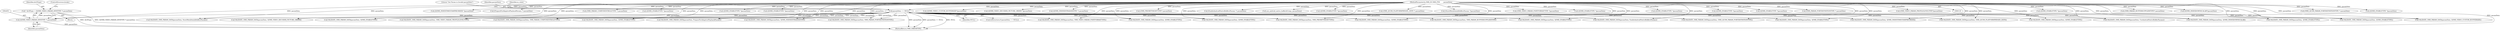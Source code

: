 digraph "0_Android_46e305be6e670a5a0041b0b4861122a0f1aabefa_2@pointer" {
"1002448" [label="(Call,* divXType = (QOMX_VIDEO_PARAM_DIVXTYPE *) paramData)"];
"1002450" [label="(Call,(QOMX_VIDEO_PARAM_DIVXTYPE *) paramData)"];
"1000137" [label="(Call,paramData == NULL)"];
"1000113" [label="(MethodParameterIn,OMX_IN OMX_PTR        paramData)"];
"1002765" [label="(Call,VALIDATE_OMX_PARAM_DATA(paramData, StoreMetaDataInBuffersParams))"];
"1002365" [label="(Call,(QOMX_ENABLETYPE *)paramData)"];
"1002311" [label="(Call,VALIDATE_OMX_PARAM_DATA(paramData, QOMX_ENABLETYPE))"];
"1002151" [label="(Call,(OMX_PARAM_BUFFERSUPPLIERTYPE*) paramData)"];
"1002892" [label="(Call,(QOMX_INDEXDOWNSCALAR*)paramData)"];
"1002386" [label="(Call,VALIDATE_OMX_PARAM_DATA(paramData, QOMX_ENABLETYPE))"];
"1001563" [label="(Call,(OMX_QCOM_PARAM_PORTDEFINITIONTYPE *) paramData)"];
"1002320" [label="(Call,(QOMX_ENABLETYPE *)paramData)"];
"1002692" [label="(Call,(QOMX_INDEXTIMESTAMPREORDER *)paramData)"];
"1000137" [label="(Call,paramData == NULL)"];
"1002982" [label="(Call,(PrepareForAdaptivePlaybackParams *) paramData)"];
"1002416" [label="(Call,VALIDATE_OMX_PARAM_DATA(paramData, QOMX_ENABLETYPE))"];
"1002356" [label="(Call,VALIDATE_OMX_PARAM_DATA(paramData, QOMX_ENABLETYPE))"];
"1002453" [label="(ControlStructure,break;)"];
"1002446" [label="(Block,)"];
"1001690" [label="(Call,(OMX_PARAM_COMPONENTROLETYPE *) paramData)"];
"1002350" [label="(Call,(QOMX_ENABLETYPE *)paramData)"];
"1002675" [label="(Call,VALIDATE_OMX_PARAM_DATA(paramData, UseAndroidNativeBufferParams))"];
"1002641" [label="(Call,VALIDATE_OMX_PARAM_DATA(paramData, EnableAndroidNativeBuffersParams))"];
"1002440" [label="(Call,(QOMX_ENABLETYPE *)paramData)"];
"1002425" [label="(Call,(QOMX_ENABLETYPE *)paramData)"];
"1001684" [label="(Call,VALIDATE_OMX_PARAM_DATA(paramData, OMX_PARAM_COMPONENTROLETYPE))"];
"1002145" [label="(Call,VALIDATE_OMX_PARAM_DATA(paramData, OMX_PARAM_BUFFERSUPPLIERTYPE))"];
"1000142" [label="(Literal,\"Get Param in Invalid paramData\")"];
"1002450" [label="(Call,(QOMX_VIDEO_PARAM_DIVXTYPE *) paramData)"];
"1001386" [label="(Call,VALIDATE_OMX_PARAM_DATA(paramData, OMX_VIDEO_PARAM_PORTFORMATTYPE))"];
"1002371" [label="(Call,VALIDATE_OMX_PARAM_DATA(paramData, QOMX_ENABLETYPE))"];
"1002974" [label="(Call,VALIDATE_OMX_PARAM_DATA(paramData, PrepareForAdaptivePlaybackParams))"];
"1003063" [label="(Call,(QOMX_VIDEO_CUSTOM_BUFFERSIZE*)paramData)"];
"1002221" [label="(Call,(QOMX_VIDEO_DECODER_PICTURE_ORDER *)paramData)"];
"1000138" [label="(Identifier,paramData)"];
"1002296" [label="(Call,VALIDATE_OMX_PARAM_DATA(paramData, QOMX_ENABLETYPE))"];
"1002341" [label="(Call,VALIDATE_OMX_PARAM_DATA(paramData, QOMX_ENABLETYPE))"];
"1002686" [label="(Call,VALIDATE_OMX_PARAM_DATA(paramData, QOMX_INDEXTIMESTAMPREORDER))"];
"1003055" [label="(Call,VALIDATE_OMX_PARAM_DATA(paramData, QOMX_VIDEO_CUSTOM_BUFFERSIZE))"];
"1002600" [label="(Call,(QOMX_INDEXEXTRADATATYPE *) paramData)"];
"1002326" [label="(Call,VALIDATE_OMX_PARAM_DATA(paramData, QOMX_ENABLETYPE))"];
"1002215" [label="(Call,VALIDATE_OMX_PARAM_DATA(paramData, QOMX_VIDEO_DECODER_PICTURE_ORDER))"];
"1002594" [label="(Call,VALIDATE_OMX_PARAM_DATA(paramData, QOMX_INDEXEXTRADATATYPE))"];
"1002111" [label="(Call,(OMX_PRIORITYMGMTTYPE*) paramData)"];
"1002096" [label="(Call,VALIDATE_OMX_PARAM_DATA(paramData, OMX_PRIORITYMGMTTYPE))"];
"1002647" [label="(Call,(EnableAndroidNativeBuffersParams *) paramData)"];
"1002680" [label="(Call,use_android_native_buffer(hComp, paramData))"];
"1000139" [label="(Identifier,NULL)"];
"1002380" [label="(Call,(QOMX_ENABLETYPE *)paramData)"];
"1002449" [label="(Identifier,divXType)"];
"1002431" [label="(Call,VALIDATE_OMX_PARAM_DATA(paramData, QOMX_ENABLETYPE))"];
"1002464" [label="(Call,(OMX_QCOM_PLATFORMPRIVATE_EXTN *) paramData)"];
"1002771" [label="(Call,(StoreMetaDataInBuffersParams *)paramData)"];
"1000148" [label="(Identifier,m_state)"];
"1002736" [label="(Call,VALIDATE_OMX_PARAM_DATA(paramData, OMX_VIDEO_PARAM_PROFILELEVELTYPE))"];
"1000113" [label="(MethodParameterIn,OMX_IN OMX_PTR        paramData)"];
"1001392" [label="(Call,(OMX_VIDEO_PARAM_PORTFORMATTYPE *)paramData)"];
"1002410" [label="(Call,(QOMX_ENABLETYPE *)paramData)"];
"1002401" [label="(Call,VALIDATE_OMX_PARAM_DATA(paramData, QOMX_ENABLETYPE))"];
"1002456" [label="(Call,VALIDATE_OMX_PARAM_DATA(paramData, OMX_QCOM_PLATFORMPRIVATE_EXTN))"];
"1002395" [label="(Call,(QOMX_ENABLETYPE *)paramData)"];
"1003158" [label="(MethodReturn,OMX_ERRORTYPE)"];
"1002452" [label="(Identifier,paramData)"];
"1002448" [label="(Call,* divXType = (QOMX_VIDEO_PARAM_DIVXTYPE *) paramData)"];
"1000179" [label="(Call,VALIDATE_OMX_PARAM_DATA(paramData, OMX_PARAM_PORTDEFINITIONTYPE))"];
"1002305" [label="(Call,(QOMX_ENABLETYPE *)paramData)"];
"1002335" [label="(Call,(QOMX_ENABLETYPE *)paramData)"];
"1000185" [label="(Call,(OMX_PARAM_PORTDEFINITIONTYPE *) paramData)"];
"1001557" [label="(Call,VALIDATE_OMX_PARAM_DATA(paramData, OMX_QCOM_PARAM_PORTDEFINITIONTYPE))"];
"1002886" [label="(Call,VALIDATE_OMX_PARAM_DATA(paramData, QOMX_INDEXDOWNSCALAR))"];
"1002742" [label="(Call,(OMX_VIDEO_PARAM_PROFILELEVELTYPE*)paramData)"];
"1000136" [label="(ControlStructure,if (paramData == NULL))"];
"1002448" -> "1002446"  [label="AST: "];
"1002448" -> "1002450"  [label="CFG: "];
"1002449" -> "1002448"  [label="AST: "];
"1002450" -> "1002448"  [label="AST: "];
"1002453" -> "1002448"  [label="CFG: "];
"1002448" -> "1003158"  [label="DDG: divXType"];
"1002448" -> "1003158"  [label="DDG: (QOMX_VIDEO_PARAM_DIVXTYPE *) paramData"];
"1002450" -> "1002448"  [label="DDG: paramData"];
"1002450" -> "1002452"  [label="CFG: "];
"1002451" -> "1002450"  [label="AST: "];
"1002452" -> "1002450"  [label="AST: "];
"1002450" -> "1003158"  [label="DDG: paramData"];
"1000137" -> "1002450"  [label="DDG: paramData"];
"1000113" -> "1002450"  [label="DDG: paramData"];
"1000137" -> "1000136"  [label="AST: "];
"1000137" -> "1000139"  [label="CFG: "];
"1000138" -> "1000137"  [label="AST: "];
"1000139" -> "1000137"  [label="AST: "];
"1000142" -> "1000137"  [label="CFG: "];
"1000148" -> "1000137"  [label="CFG: "];
"1000137" -> "1003158"  [label="DDG: NULL"];
"1000137" -> "1003158"  [label="DDG: paramData"];
"1000137" -> "1003158"  [label="DDG: paramData == NULL"];
"1000113" -> "1000137"  [label="DDG: paramData"];
"1000137" -> "1000179"  [label="DDG: paramData"];
"1000137" -> "1001386"  [label="DDG: paramData"];
"1000137" -> "1001557"  [label="DDG: paramData"];
"1000137" -> "1001684"  [label="DDG: paramData"];
"1000137" -> "1002096"  [label="DDG: paramData"];
"1000137" -> "1002145"  [label="DDG: paramData"];
"1000137" -> "1002215"  [label="DDG: paramData"];
"1000137" -> "1002296"  [label="DDG: paramData"];
"1000137" -> "1002311"  [label="DDG: paramData"];
"1000137" -> "1002326"  [label="DDG: paramData"];
"1000137" -> "1002341"  [label="DDG: paramData"];
"1000137" -> "1002356"  [label="DDG: paramData"];
"1000137" -> "1002371"  [label="DDG: paramData"];
"1000137" -> "1002386"  [label="DDG: paramData"];
"1000137" -> "1002401"  [label="DDG: paramData"];
"1000137" -> "1002416"  [label="DDG: paramData"];
"1000137" -> "1002431"  [label="DDG: paramData"];
"1000137" -> "1002456"  [label="DDG: paramData"];
"1000137" -> "1002594"  [label="DDG: paramData"];
"1000137" -> "1002641"  [label="DDG: paramData"];
"1000137" -> "1002675"  [label="DDG: paramData"];
"1000137" -> "1002686"  [label="DDG: paramData"];
"1000137" -> "1002736"  [label="DDG: paramData"];
"1000137" -> "1002765"  [label="DDG: paramData"];
"1000137" -> "1002886"  [label="DDG: paramData"];
"1000137" -> "1002974"  [label="DDG: paramData"];
"1000137" -> "1003055"  [label="DDG: paramData"];
"1000113" -> "1000110"  [label="AST: "];
"1000113" -> "1003158"  [label="DDG: paramData"];
"1000113" -> "1000179"  [label="DDG: paramData"];
"1000113" -> "1000185"  [label="DDG: paramData"];
"1000113" -> "1001386"  [label="DDG: paramData"];
"1000113" -> "1001392"  [label="DDG: paramData"];
"1000113" -> "1001557"  [label="DDG: paramData"];
"1000113" -> "1001563"  [label="DDG: paramData"];
"1000113" -> "1001684"  [label="DDG: paramData"];
"1000113" -> "1001690"  [label="DDG: paramData"];
"1000113" -> "1002096"  [label="DDG: paramData"];
"1000113" -> "1002111"  [label="DDG: paramData"];
"1000113" -> "1002145"  [label="DDG: paramData"];
"1000113" -> "1002151"  [label="DDG: paramData"];
"1000113" -> "1002215"  [label="DDG: paramData"];
"1000113" -> "1002221"  [label="DDG: paramData"];
"1000113" -> "1002296"  [label="DDG: paramData"];
"1000113" -> "1002305"  [label="DDG: paramData"];
"1000113" -> "1002311"  [label="DDG: paramData"];
"1000113" -> "1002320"  [label="DDG: paramData"];
"1000113" -> "1002326"  [label="DDG: paramData"];
"1000113" -> "1002335"  [label="DDG: paramData"];
"1000113" -> "1002341"  [label="DDG: paramData"];
"1000113" -> "1002350"  [label="DDG: paramData"];
"1000113" -> "1002356"  [label="DDG: paramData"];
"1000113" -> "1002365"  [label="DDG: paramData"];
"1000113" -> "1002371"  [label="DDG: paramData"];
"1000113" -> "1002380"  [label="DDG: paramData"];
"1000113" -> "1002386"  [label="DDG: paramData"];
"1000113" -> "1002395"  [label="DDG: paramData"];
"1000113" -> "1002401"  [label="DDG: paramData"];
"1000113" -> "1002410"  [label="DDG: paramData"];
"1000113" -> "1002416"  [label="DDG: paramData"];
"1000113" -> "1002425"  [label="DDG: paramData"];
"1000113" -> "1002431"  [label="DDG: paramData"];
"1000113" -> "1002440"  [label="DDG: paramData"];
"1000113" -> "1002456"  [label="DDG: paramData"];
"1000113" -> "1002464"  [label="DDG: paramData"];
"1000113" -> "1002594"  [label="DDG: paramData"];
"1000113" -> "1002600"  [label="DDG: paramData"];
"1000113" -> "1002641"  [label="DDG: paramData"];
"1000113" -> "1002647"  [label="DDG: paramData"];
"1000113" -> "1002675"  [label="DDG: paramData"];
"1000113" -> "1002680"  [label="DDG: paramData"];
"1000113" -> "1002686"  [label="DDG: paramData"];
"1000113" -> "1002692"  [label="DDG: paramData"];
"1000113" -> "1002736"  [label="DDG: paramData"];
"1000113" -> "1002742"  [label="DDG: paramData"];
"1000113" -> "1002765"  [label="DDG: paramData"];
"1000113" -> "1002771"  [label="DDG: paramData"];
"1000113" -> "1002886"  [label="DDG: paramData"];
"1000113" -> "1002892"  [label="DDG: paramData"];
"1000113" -> "1002974"  [label="DDG: paramData"];
"1000113" -> "1002982"  [label="DDG: paramData"];
"1000113" -> "1003055"  [label="DDG: paramData"];
"1000113" -> "1003063"  [label="DDG: paramData"];
}
